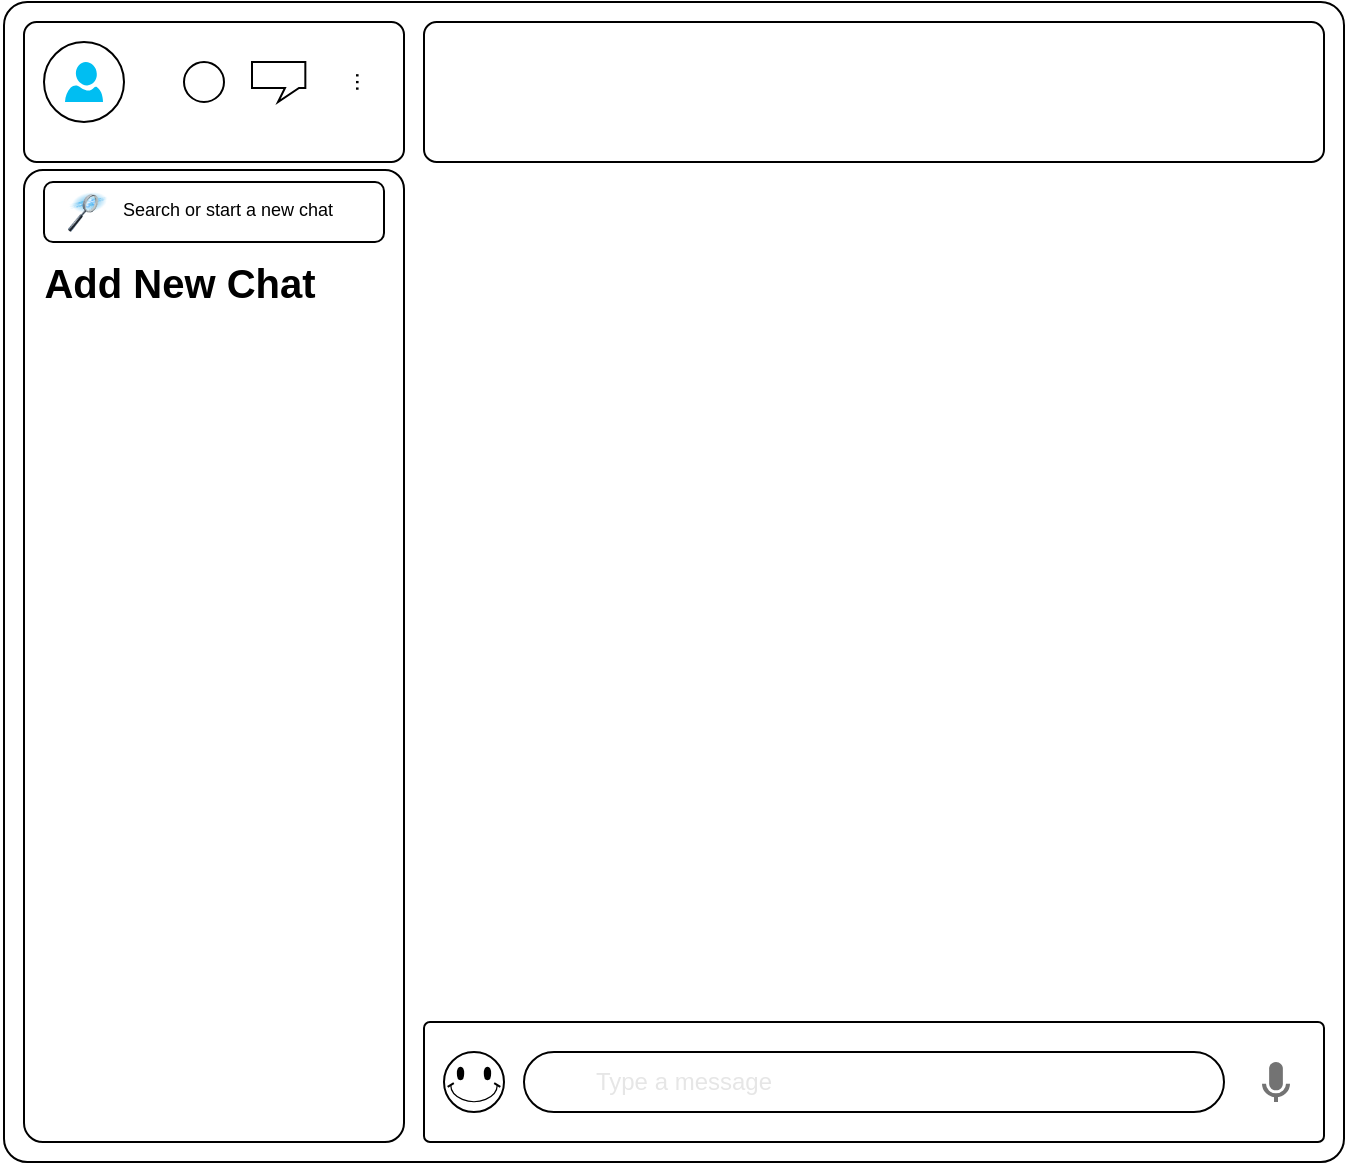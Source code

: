 <mxfile version="14.4.2" type="github">
  <diagram id="C5RBs43oDa-KdzZeNtuy" name="Page-1">
    <mxGraphModel dx="834" dy="564" grid="1" gridSize="10" guides="1" tooltips="1" connect="1" arrows="1" fold="1" page="1" pageScale="1" pageWidth="827" pageHeight="1169" math="0" shadow="0">
      <root>
        <mxCell id="WIyWlLk6GJQsqaUBKTNV-0" />
        <mxCell id="WIyWlLk6GJQsqaUBKTNV-1" parent="WIyWlLk6GJQsqaUBKTNV-0" />
        <mxCell id="O19LlA_EWWU9SqFf5s5t-0" value="" style="rounded=1;whiteSpace=wrap;html=1;arcSize=2;" vertex="1" parent="WIyWlLk6GJQsqaUBKTNV-1">
          <mxGeometry x="40" y="30" width="670" height="580" as="geometry" />
        </mxCell>
        <mxCell id="O19LlA_EWWU9SqFf5s5t-1" value="" style="rounded=1;whiteSpace=wrap;html=1;arcSize=9;" vertex="1" parent="WIyWlLk6GJQsqaUBKTNV-1">
          <mxGeometry x="50" y="40" width="190" height="70" as="geometry" />
        </mxCell>
        <mxCell id="O19LlA_EWWU9SqFf5s5t-2" value="" style="rounded=1;whiteSpace=wrap;html=1;arcSize=9;" vertex="1" parent="WIyWlLk6GJQsqaUBKTNV-1">
          <mxGeometry x="250" y="40" width="450" height="70" as="geometry" />
        </mxCell>
        <mxCell id="O19LlA_EWWU9SqFf5s5t-3" value="" style="rounded=1;whiteSpace=wrap;html=1;arcSize=5;" vertex="1" parent="WIyWlLk6GJQsqaUBKTNV-1">
          <mxGeometry x="50" y="114" width="190" height="486" as="geometry" />
        </mxCell>
        <mxCell id="O19LlA_EWWU9SqFf5s5t-4" value="" style="ellipse;whiteSpace=wrap;html=1;aspect=fixed;" vertex="1" parent="WIyWlLk6GJQsqaUBKTNV-1">
          <mxGeometry x="60" y="50" width="40" height="40" as="geometry" />
        </mxCell>
        <mxCell id="O19LlA_EWWU9SqFf5s5t-5" value="" style="verticalLabelPosition=bottom;html=1;verticalAlign=top;align=center;strokeColor=none;fillColor=#00BEF2;shape=mxgraph.azure.user;" vertex="1" parent="WIyWlLk6GJQsqaUBKTNV-1">
          <mxGeometry x="70.5" y="60" width="19" height="20" as="geometry" />
        </mxCell>
        <mxCell id="O19LlA_EWWU9SqFf5s5t-6" value="" style="ellipse;whiteSpace=wrap;html=1;aspect=fixed;" vertex="1" parent="WIyWlLk6GJQsqaUBKTNV-1">
          <mxGeometry x="130" y="60" width="20" height="20" as="geometry" />
        </mxCell>
        <mxCell id="O19LlA_EWWU9SqFf5s5t-7" value="" style="whiteSpace=wrap;html=1;shape=mxgraph.basic.rectCallout;dx=20;dy=7;boundedLbl=1;" vertex="1" parent="WIyWlLk6GJQsqaUBKTNV-1">
          <mxGeometry x="164" y="60" width="26.67" height="20" as="geometry" />
        </mxCell>
        <mxCell id="O19LlA_EWWU9SqFf5s5t-8" value="..." style="text;html=1;strokeColor=none;fillColor=none;align=center;verticalAlign=middle;whiteSpace=wrap;rounded=0;rotation=90;" vertex="1" parent="WIyWlLk6GJQsqaUBKTNV-1">
          <mxGeometry x="200" y="60" width="40" height="20" as="geometry" />
        </mxCell>
        <mxCell id="O19LlA_EWWU9SqFf5s5t-9" value="" style="rounded=1;whiteSpace=wrap;html=1;" vertex="1" parent="WIyWlLk6GJQsqaUBKTNV-1">
          <mxGeometry x="60" y="120" width="170" height="30" as="geometry" />
        </mxCell>
        <mxCell id="O19LlA_EWWU9SqFf5s5t-10" value="&lt;font style=&quot;font-size: 9px&quot;&gt;Search or start a new chat&lt;/font&gt;" style="text;html=1;strokeColor=none;fillColor=none;align=center;verticalAlign=middle;whiteSpace=wrap;rounded=0;" vertex="1" parent="WIyWlLk6GJQsqaUBKTNV-1">
          <mxGeometry x="72" y="123" width="160" height="20" as="geometry" />
        </mxCell>
        <mxCell id="O19LlA_EWWU9SqFf5s5t-11" value="" style="image;html=1;image=img/lib/clip_art/computers/Data_Filtering_128x128.png" vertex="1" parent="WIyWlLk6GJQsqaUBKTNV-1">
          <mxGeometry x="72" y="125" width="20" height="20" as="geometry" />
        </mxCell>
        <mxCell id="O19LlA_EWWU9SqFf5s5t-12" value="&lt;b&gt;&lt;font style=&quot;font-size: 20px&quot;&gt;Add New Chat&lt;/font&gt;&lt;/b&gt;" style="text;html=1;strokeColor=none;fillColor=none;align=center;verticalAlign=middle;whiteSpace=wrap;rounded=0;" vertex="1" parent="WIyWlLk6GJQsqaUBKTNV-1">
          <mxGeometry x="38" y="160" width="180" height="20" as="geometry" />
        </mxCell>
        <mxCell id="O19LlA_EWWU9SqFf5s5t-13" value="" style="rounded=1;whiteSpace=wrap;html=1;arcSize=5;" vertex="1" parent="WIyWlLk6GJQsqaUBKTNV-1">
          <mxGeometry x="250" y="540" width="450" height="60" as="geometry" />
        </mxCell>
        <mxCell id="O19LlA_EWWU9SqFf5s5t-14" value="" style="verticalLabelPosition=bottom;verticalAlign=top;html=1;shape=mxgraph.basic.smiley" vertex="1" parent="WIyWlLk6GJQsqaUBKTNV-1">
          <mxGeometry x="260" y="555" width="30" height="30" as="geometry" />
        </mxCell>
        <mxCell id="O19LlA_EWWU9SqFf5s5t-15" value="" style="rounded=1;whiteSpace=wrap;html=1;arcSize=50;" vertex="1" parent="WIyWlLk6GJQsqaUBKTNV-1">
          <mxGeometry x="300" y="555" width="350" height="30" as="geometry" />
        </mxCell>
        <mxCell id="O19LlA_EWWU9SqFf5s5t-16" value="" style="dashed=0;aspect=fixed;verticalLabelPosition=bottom;verticalAlign=top;align=center;shape=mxgraph.gmdl.voice;strokeColor=#737373;fillColor=#737373;shadow=0;strokeWidth=2;" vertex="1" parent="WIyWlLk6GJQsqaUBKTNV-1">
          <mxGeometry x="670" y="560" width="12" height="20" as="geometry" />
        </mxCell>
        <mxCell id="O19LlA_EWWU9SqFf5s5t-17" value="&lt;font color=&quot;#e6e6e6&quot;&gt;Type a message&lt;/font&gt;" style="text;html=1;align=center;verticalAlign=middle;whiteSpace=wrap;rounded=0;" vertex="1" parent="WIyWlLk6GJQsqaUBKTNV-1">
          <mxGeometry x="290" y="560" width="180" height="20" as="geometry" />
        </mxCell>
      </root>
    </mxGraphModel>
  </diagram>
</mxfile>
